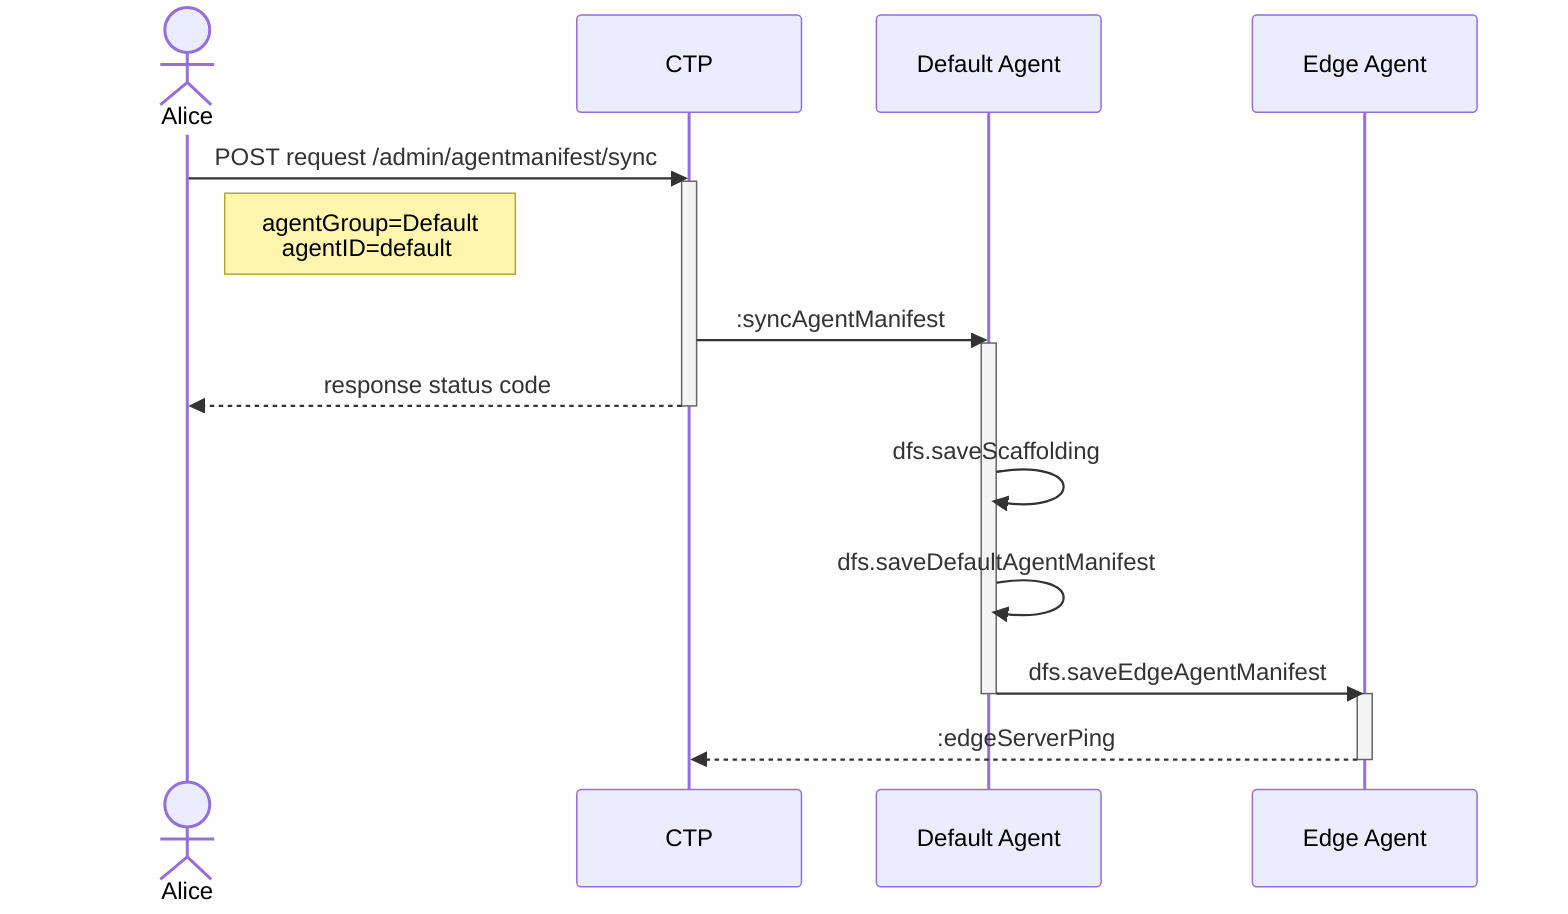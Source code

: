 sequenceDiagram
    actor A as Alice
    participant C as CTP
    participant D as Default Agent
    participant E as Edge Agent
    A->>C: POST request /admin/agentmanifest/sync
    activate C
    Note right of A: agentGroup=Default<br>agentID=default#8200;
    C->>D: :syncAgentManifest
    activate D
    C-->>A: response status code
    deactivate C
    D->>D: dfs.saveScaffolding
    D->>D: dfs.saveDefaultAgentManifest
    D->>E: dfs.saveEdgeAgentManifest
    deactivate D
    activate E
    E-->>C: :edgeServerPing
    deactivate E